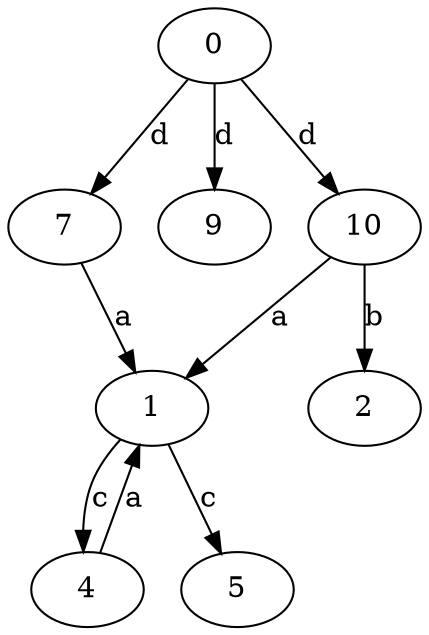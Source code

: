 strict digraph  {
1;
0;
2;
4;
5;
7;
9;
10;
1 -> 4  [label=c];
1 -> 5  [label=c];
0 -> 7  [label=d];
0 -> 9  [label=d];
0 -> 10  [label=d];
4 -> 1  [label=a];
7 -> 1  [label=a];
10 -> 1  [label=a];
10 -> 2  [label=b];
}
